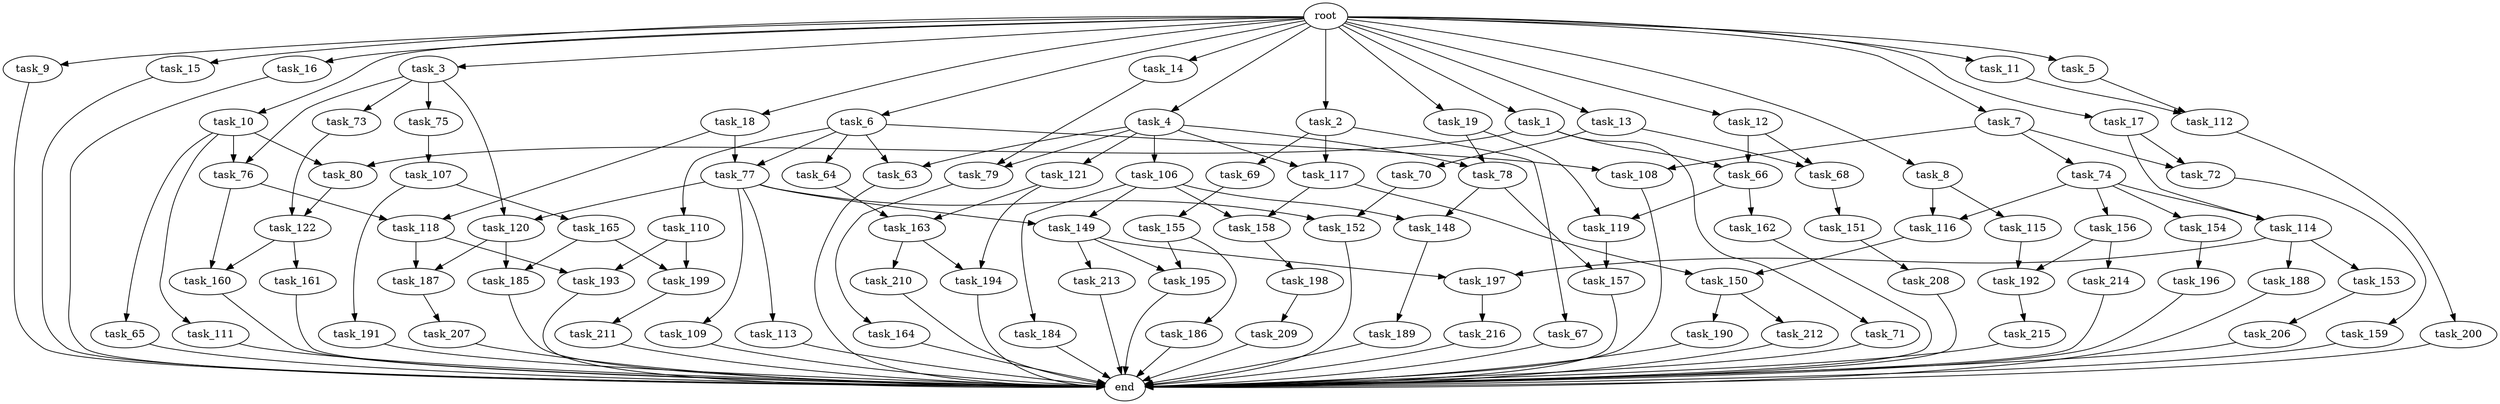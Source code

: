 digraph G {
  root [size="0.000000"];
  task_1 [size="10.240000"];
  task_2 [size="10.240000"];
  task_3 [size="10.240000"];
  task_4 [size="10.240000"];
  task_5 [size="10.240000"];
  task_6 [size="10.240000"];
  task_7 [size="10.240000"];
  task_8 [size="10.240000"];
  task_9 [size="10.240000"];
  task_10 [size="10.240000"];
  task_11 [size="10.240000"];
  task_12 [size="10.240000"];
  task_13 [size="10.240000"];
  task_14 [size="10.240000"];
  task_15 [size="10.240000"];
  task_16 [size="10.240000"];
  task_17 [size="10.240000"];
  task_18 [size="10.240000"];
  task_19 [size="10.240000"];
  task_63 [size="4552665333.760000"];
  task_64 [size="4209067950.080000"];
  task_65 [size="5497558138.880000"];
  task_66 [size="5239860101.120000"];
  task_67 [size="8589934592.000000"];
  task_68 [size="3865470566.400000"];
  task_69 [size="8589934592.000000"];
  task_70 [size="773094113.280000"];
  task_71 [size="2147483648.000000"];
  task_72 [size="10737418240.000000"];
  task_73 [size="2147483648.000000"];
  task_74 [size="2147483648.000000"];
  task_75 [size="2147483648.000000"];
  task_76 [size="7645041786.880000"];
  task_77 [size="9706626088.960001"];
  task_78 [size="2491081031.680000"];
  task_79 [size="3435973836.800000"];
  task_80 [size="7645041786.880000"];
  task_106 [size="343597383.680000"];
  task_107 [size="8589934592.000000"];
  task_108 [size="6356551598.080000"];
  task_109 [size="3092376453.120000"];
  task_110 [size="4209067950.080000"];
  task_111 [size="5497558138.880000"];
  task_112 [size="6871947673.600000"];
  task_113 [size="3092376453.120000"];
  task_114 [size="9964324126.719999"];
  task_115 [size="2147483648.000000"];
  task_116 [size="3521873182.720000"];
  task_117 [size="8933531975.680000"];
  task_118 [size="14087492730.880001"];
  task_119 [size="9105330667.520000"];
  task_120 [size="5239860101.120000"];
  task_121 [size="343597383.680000"];
  task_122 [size="1717986918.400000"];
  task_148 [size="1116691496.960000"];
  task_149 [size="3435973836.800000"];
  task_150 [size="8933531975.680000"];
  task_151 [size="2147483648.000000"];
  task_152 [size="8589934592.000000"];
  task_153 [size="2147483648.000000"];
  task_154 [size="1374389534.720000"];
  task_155 [size="3092376453.120000"];
  task_156 [size="1374389534.720000"];
  task_157 [size="2920577761.280000"];
  task_158 [size="8933531975.680000"];
  task_159 [size="8589934592.000000"];
  task_160 [size="15547781611.520000"];
  task_161 [size="6957847019.520000"];
  task_162 [size="6957847019.520000"];
  task_163 [size="7645041786.880000"];
  task_164 [size="4209067950.080000"];
  task_165 [size="4209067950.080000"];
  task_184 [size="343597383.680000"];
  task_185 [size="2491081031.680000"];
  task_186 [size="3092376453.120000"];
  task_187 [size="2491081031.680000"];
  task_188 [size="2147483648.000000"];
  task_189 [size="1374389534.720000"];
  task_190 [size="3092376453.120000"];
  task_191 [size="4209067950.080000"];
  task_192 [size="8933531975.680000"];
  task_193 [size="5239860101.120000"];
  task_194 [size="10995116277.760000"];
  task_195 [size="3435973836.800000"];
  task_196 [size="343597383.680000"];
  task_197 [size="2491081031.680000"];
  task_198 [size="6957847019.520000"];
  task_199 [size="5239860101.120000"];
  task_200 [size="2147483648.000000"];
  task_206 [size="4209067950.080000"];
  task_207 [size="4209067950.080000"];
  task_208 [size="4209067950.080000"];
  task_209 [size="4209067950.080000"];
  task_210 [size="5497558138.880000"];
  task_211 [size="4209067950.080000"];
  task_212 [size="3092376453.120000"];
  task_213 [size="343597383.680000"];
  task_214 [size="8589934592.000000"];
  task_215 [size="773094113.280000"];
  task_216 [size="773094113.280000"];
  end [size="0.000000"];

  root -> task_1 [size="1.000000"];
  root -> task_2 [size="1.000000"];
  root -> task_3 [size="1.000000"];
  root -> task_4 [size="1.000000"];
  root -> task_5 [size="1.000000"];
  root -> task_6 [size="1.000000"];
  root -> task_7 [size="1.000000"];
  root -> task_8 [size="1.000000"];
  root -> task_9 [size="1.000000"];
  root -> task_10 [size="1.000000"];
  root -> task_11 [size="1.000000"];
  root -> task_12 [size="1.000000"];
  root -> task_13 [size="1.000000"];
  root -> task_14 [size="1.000000"];
  root -> task_15 [size="1.000000"];
  root -> task_16 [size="1.000000"];
  root -> task_17 [size="1.000000"];
  root -> task_18 [size="1.000000"];
  root -> task_19 [size="1.000000"];
  task_1 -> task_66 [size="209715200.000000"];
  task_1 -> task_71 [size="209715200.000000"];
  task_1 -> task_80 [size="209715200.000000"];
  task_2 -> task_67 [size="838860800.000000"];
  task_2 -> task_69 [size="838860800.000000"];
  task_2 -> task_117 [size="838860800.000000"];
  task_3 -> task_73 [size="209715200.000000"];
  task_3 -> task_75 [size="209715200.000000"];
  task_3 -> task_76 [size="209715200.000000"];
  task_3 -> task_120 [size="209715200.000000"];
  task_4 -> task_63 [size="33554432.000000"];
  task_4 -> task_78 [size="33554432.000000"];
  task_4 -> task_79 [size="33554432.000000"];
  task_4 -> task_106 [size="33554432.000000"];
  task_4 -> task_117 [size="33554432.000000"];
  task_4 -> task_121 [size="33554432.000000"];
  task_5 -> task_112 [size="134217728.000000"];
  task_6 -> task_63 [size="411041792.000000"];
  task_6 -> task_64 [size="411041792.000000"];
  task_6 -> task_77 [size="411041792.000000"];
  task_6 -> task_108 [size="411041792.000000"];
  task_6 -> task_110 [size="411041792.000000"];
  task_7 -> task_72 [size="209715200.000000"];
  task_7 -> task_74 [size="209715200.000000"];
  task_7 -> task_108 [size="209715200.000000"];
  task_8 -> task_115 [size="209715200.000000"];
  task_8 -> task_116 [size="209715200.000000"];
  task_9 -> end [size="1.000000"];
  task_10 -> task_65 [size="536870912.000000"];
  task_10 -> task_76 [size="536870912.000000"];
  task_10 -> task_80 [size="536870912.000000"];
  task_10 -> task_111 [size="536870912.000000"];
  task_11 -> task_112 [size="536870912.000000"];
  task_12 -> task_66 [size="301989888.000000"];
  task_12 -> task_68 [size="301989888.000000"];
  task_13 -> task_68 [size="75497472.000000"];
  task_13 -> task_70 [size="75497472.000000"];
  task_14 -> task_79 [size="301989888.000000"];
  task_15 -> end [size="1.000000"];
  task_16 -> end [size="1.000000"];
  task_17 -> task_72 [size="838860800.000000"];
  task_17 -> task_114 [size="838860800.000000"];
  task_18 -> task_77 [size="536870912.000000"];
  task_18 -> task_118 [size="536870912.000000"];
  task_19 -> task_78 [size="209715200.000000"];
  task_19 -> task_119 [size="209715200.000000"];
  task_63 -> end [size="1.000000"];
  task_64 -> task_163 [size="209715200.000000"];
  task_65 -> end [size="1.000000"];
  task_66 -> task_119 [size="679477248.000000"];
  task_66 -> task_162 [size="679477248.000000"];
  task_67 -> end [size="1.000000"];
  task_68 -> task_151 [size="209715200.000000"];
  task_69 -> task_155 [size="301989888.000000"];
  task_70 -> task_152 [size="536870912.000000"];
  task_71 -> end [size="1.000000"];
  task_72 -> task_159 [size="838860800.000000"];
  task_73 -> task_122 [size="134217728.000000"];
  task_74 -> task_114 [size="134217728.000000"];
  task_74 -> task_116 [size="134217728.000000"];
  task_74 -> task_154 [size="134217728.000000"];
  task_74 -> task_156 [size="134217728.000000"];
  task_75 -> task_107 [size="838860800.000000"];
  task_76 -> task_118 [size="838860800.000000"];
  task_76 -> task_160 [size="838860800.000000"];
  task_77 -> task_109 [size="301989888.000000"];
  task_77 -> task_113 [size="301989888.000000"];
  task_77 -> task_120 [size="301989888.000000"];
  task_77 -> task_149 [size="301989888.000000"];
  task_77 -> task_152 [size="301989888.000000"];
  task_78 -> task_148 [size="75497472.000000"];
  task_78 -> task_157 [size="75497472.000000"];
  task_79 -> task_164 [size="411041792.000000"];
  task_80 -> task_122 [size="33554432.000000"];
  task_106 -> task_148 [size="33554432.000000"];
  task_106 -> task_149 [size="33554432.000000"];
  task_106 -> task_158 [size="33554432.000000"];
  task_106 -> task_184 [size="33554432.000000"];
  task_107 -> task_165 [size="411041792.000000"];
  task_107 -> task_191 [size="411041792.000000"];
  task_108 -> end [size="1.000000"];
  task_109 -> end [size="1.000000"];
  task_110 -> task_193 [size="301989888.000000"];
  task_110 -> task_199 [size="301989888.000000"];
  task_111 -> end [size="1.000000"];
  task_112 -> task_200 [size="209715200.000000"];
  task_113 -> end [size="1.000000"];
  task_114 -> task_153 [size="209715200.000000"];
  task_114 -> task_188 [size="209715200.000000"];
  task_114 -> task_197 [size="209715200.000000"];
  task_115 -> task_192 [size="33554432.000000"];
  task_116 -> task_150 [size="33554432.000000"];
  task_117 -> task_150 [size="838860800.000000"];
  task_117 -> task_158 [size="838860800.000000"];
  task_118 -> task_187 [size="209715200.000000"];
  task_118 -> task_193 [size="209715200.000000"];
  task_119 -> task_157 [size="209715200.000000"];
  task_120 -> task_185 [size="33554432.000000"];
  task_120 -> task_187 [size="33554432.000000"];
  task_121 -> task_163 [size="536870912.000000"];
  task_121 -> task_194 [size="536870912.000000"];
  task_122 -> task_160 [size="679477248.000000"];
  task_122 -> task_161 [size="679477248.000000"];
  task_148 -> task_189 [size="134217728.000000"];
  task_149 -> task_195 [size="33554432.000000"];
  task_149 -> task_197 [size="33554432.000000"];
  task_149 -> task_213 [size="33554432.000000"];
  task_150 -> task_190 [size="301989888.000000"];
  task_150 -> task_212 [size="301989888.000000"];
  task_151 -> task_208 [size="411041792.000000"];
  task_152 -> end [size="1.000000"];
  task_153 -> task_206 [size="411041792.000000"];
  task_154 -> task_196 [size="33554432.000000"];
  task_155 -> task_186 [size="301989888.000000"];
  task_155 -> task_195 [size="301989888.000000"];
  task_156 -> task_192 [size="838860800.000000"];
  task_156 -> task_214 [size="838860800.000000"];
  task_157 -> end [size="1.000000"];
  task_158 -> task_198 [size="679477248.000000"];
  task_159 -> end [size="1.000000"];
  task_160 -> end [size="1.000000"];
  task_161 -> end [size="1.000000"];
  task_162 -> end [size="1.000000"];
  task_163 -> task_194 [size="536870912.000000"];
  task_163 -> task_210 [size="536870912.000000"];
  task_164 -> end [size="1.000000"];
  task_165 -> task_185 [size="209715200.000000"];
  task_165 -> task_199 [size="209715200.000000"];
  task_184 -> end [size="1.000000"];
  task_185 -> end [size="1.000000"];
  task_186 -> end [size="1.000000"];
  task_187 -> task_207 [size="411041792.000000"];
  task_188 -> end [size="1.000000"];
  task_189 -> end [size="1.000000"];
  task_190 -> end [size="1.000000"];
  task_191 -> end [size="1.000000"];
  task_192 -> task_215 [size="75497472.000000"];
  task_193 -> end [size="1.000000"];
  task_194 -> end [size="1.000000"];
  task_195 -> end [size="1.000000"];
  task_196 -> end [size="1.000000"];
  task_197 -> task_216 [size="75497472.000000"];
  task_198 -> task_209 [size="411041792.000000"];
  task_199 -> task_211 [size="411041792.000000"];
  task_200 -> end [size="1.000000"];
  task_206 -> end [size="1.000000"];
  task_207 -> end [size="1.000000"];
  task_208 -> end [size="1.000000"];
  task_209 -> end [size="1.000000"];
  task_210 -> end [size="1.000000"];
  task_211 -> end [size="1.000000"];
  task_212 -> end [size="1.000000"];
  task_213 -> end [size="1.000000"];
  task_214 -> end [size="1.000000"];
  task_215 -> end [size="1.000000"];
  task_216 -> end [size="1.000000"];
}
